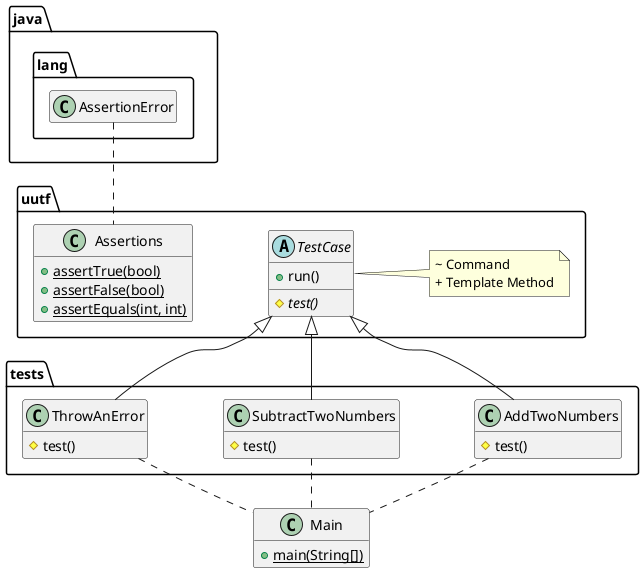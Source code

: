 @startuml

skinparam nodesep 75
skinparam ranksep 50
hide empty members



package uutf {

  class Assertions {
    + {static} assertTrue(bool)
    + {static} assertFalse(bool)
    + {static} assertEquals(int, int)
  }

  abstract class TestCase {
    + run()
    __
    # {abstract} test()
  }
  note right
    ~ Command
    + Template Method
  end note

}

package java.lang {
  class AssertionError
}

AssertionError .. Assertions


package tests {

  class AddTwoNumbers {
    # test()
  }

  class SubtractTwoNumbers {
    # test()
  }

  class ThrowAnError {
    # test()
  }

}

TestCase <|-- AddTwoNumbers
TestCase <|-- SubtractTwoNumbers
TestCase <|-- ThrowAnError

class Main {
  + {static} main(String[])
}

AddTwoNumbers .. Main
SubtractTwoNumbers .. Main
ThrowAnError .. Main


@enduml
